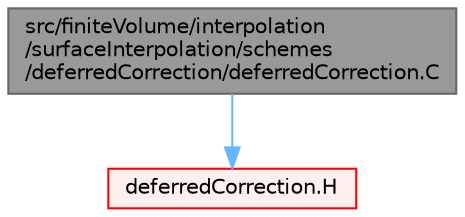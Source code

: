 digraph "src/finiteVolume/interpolation/surfaceInterpolation/schemes/deferredCorrection/deferredCorrection.C"
{
 // LATEX_PDF_SIZE
  bgcolor="transparent";
  edge [fontname=Helvetica,fontsize=10,labelfontname=Helvetica,labelfontsize=10];
  node [fontname=Helvetica,fontsize=10,shape=box,height=0.2,width=0.4];
  Node1 [id="Node000001",label="src/finiteVolume/interpolation\l/surfaceInterpolation/schemes\l/deferredCorrection/deferredCorrection.C",height=0.2,width=0.4,color="gray40", fillcolor="grey60", style="filled", fontcolor="black",tooltip=" "];
  Node1 -> Node2 [id="edge1_Node000001_Node000002",color="steelblue1",style="solid",tooltip=" "];
  Node2 [id="Node000002",label="deferredCorrection.H",height=0.2,width=0.4,color="red", fillcolor="#FFF0F0", style="filled",URL="$deferredCorrection_8H.html",tooltip=" "];
}
